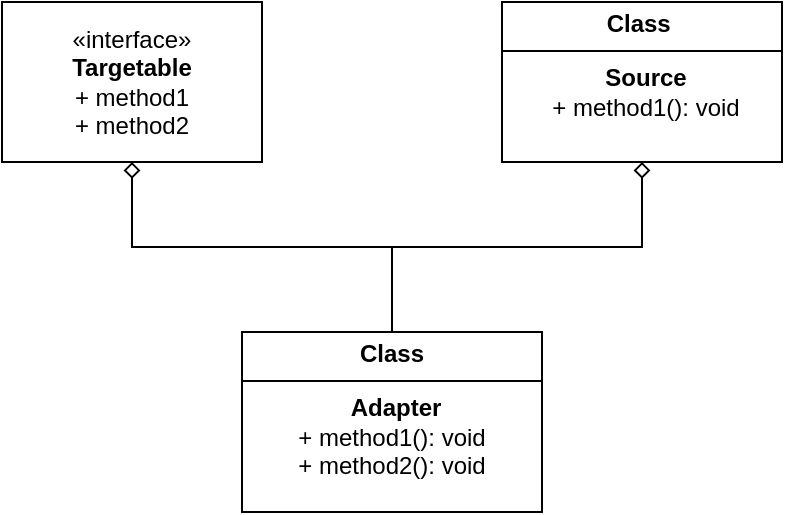 <mxfile version="24.1.0" type="device">
  <diagram name="Page-1" id="6133507b-19e7-1e82-6fc7-422aa6c4b21f">
    <mxGraphModel dx="1114" dy="854" grid="1" gridSize="10" guides="1" tooltips="1" connect="1" arrows="1" fold="1" page="1" pageScale="1" pageWidth="1100" pageHeight="850" background="none" math="0" shadow="0">
      <root>
        <mxCell id="0" />
        <mxCell id="1" parent="0" />
        <mxCell id="OoW4bWwWLkzTtFU3eVX--1" value="«interface»&lt;br&gt;&lt;b&gt;Targetable&lt;/b&gt;&lt;br&gt;+ method1&lt;br&gt;+ method2" style="html=1;whiteSpace=wrap;" vertex="1" parent="1">
          <mxGeometry x="326" y="240" width="130" height="80" as="geometry" />
        </mxCell>
        <mxCell id="OoW4bWwWLkzTtFU3eVX--5" value="&lt;p style=&quot;margin: 4px 0px 0px;&quot;&gt;&lt;b&gt;Class&amp;nbsp;&lt;/b&gt;&lt;/p&gt;&lt;hr size=&quot;1&quot; style=&quot;border-style:solid;&quot;&gt;&lt;p style=&quot;margin:0px;margin-left:4px;&quot;&gt;&lt;span style=&quot;background-color: initial;&quot;&gt;&lt;b&gt;Source&lt;/b&gt;&lt;br&gt;+ method1(): void&lt;/span&gt;&lt;/p&gt;" style="verticalAlign=top;align=center;overflow=fill;html=1;whiteSpace=wrap;" vertex="1" parent="1">
          <mxGeometry x="576" y="240" width="140" height="80" as="geometry" />
        </mxCell>
        <mxCell id="OoW4bWwWLkzTtFU3eVX--8" style="edgeStyle=orthogonalEdgeStyle;rounded=0;orthogonalLoop=1;jettySize=auto;html=1;entryX=0.5;entryY=1;entryDx=0;entryDy=0;endArrow=diamond;endFill=0;strokeWidth=1;" edge="1" parent="1" source="OoW4bWwWLkzTtFU3eVX--6" target="OoW4bWwWLkzTtFU3eVX--1">
          <mxGeometry relative="1" as="geometry" />
        </mxCell>
        <mxCell id="OoW4bWwWLkzTtFU3eVX--9" style="edgeStyle=orthogonalEdgeStyle;rounded=0;orthogonalLoop=1;jettySize=auto;html=1;entryX=0.5;entryY=1;entryDx=0;entryDy=0;endArrow=diamond;endFill=0;" edge="1" parent="1" source="OoW4bWwWLkzTtFU3eVX--6" target="OoW4bWwWLkzTtFU3eVX--5">
          <mxGeometry relative="1" as="geometry" />
        </mxCell>
        <mxCell id="OoW4bWwWLkzTtFU3eVX--6" value="&lt;p style=&quot;margin: 4px 0px 0px;&quot;&gt;&lt;b&gt;Class&lt;/b&gt;&lt;/p&gt;&lt;hr size=&quot;1&quot; style=&quot;border-style: solid;&quot;&gt;&lt;p style=&quot;margin: 0px 0px 0px 4px;&quot;&gt;&lt;b&gt;Adapter&lt;/b&gt;&lt;/p&gt;&lt;p style=&quot;margin:0px;margin-left:4px;&quot;&gt;&lt;/p&gt;&lt;div style=&quot;&quot;&gt;&lt;span style=&quot;background-color: initial;&quot;&gt;+ method1(): void&lt;/span&gt;&lt;/div&gt;&lt;div style=&quot;&quot;&gt;&lt;span style=&quot;background-color: initial;&quot;&gt;+ method2(): void&lt;/span&gt;&lt;/div&gt;&lt;p&gt;&lt;/p&gt;" style="verticalAlign=top;align=center;overflow=fill;html=1;whiteSpace=wrap;" vertex="1" parent="1">
          <mxGeometry x="446" y="405" width="150" height="90" as="geometry" />
        </mxCell>
      </root>
    </mxGraphModel>
  </diagram>
</mxfile>
